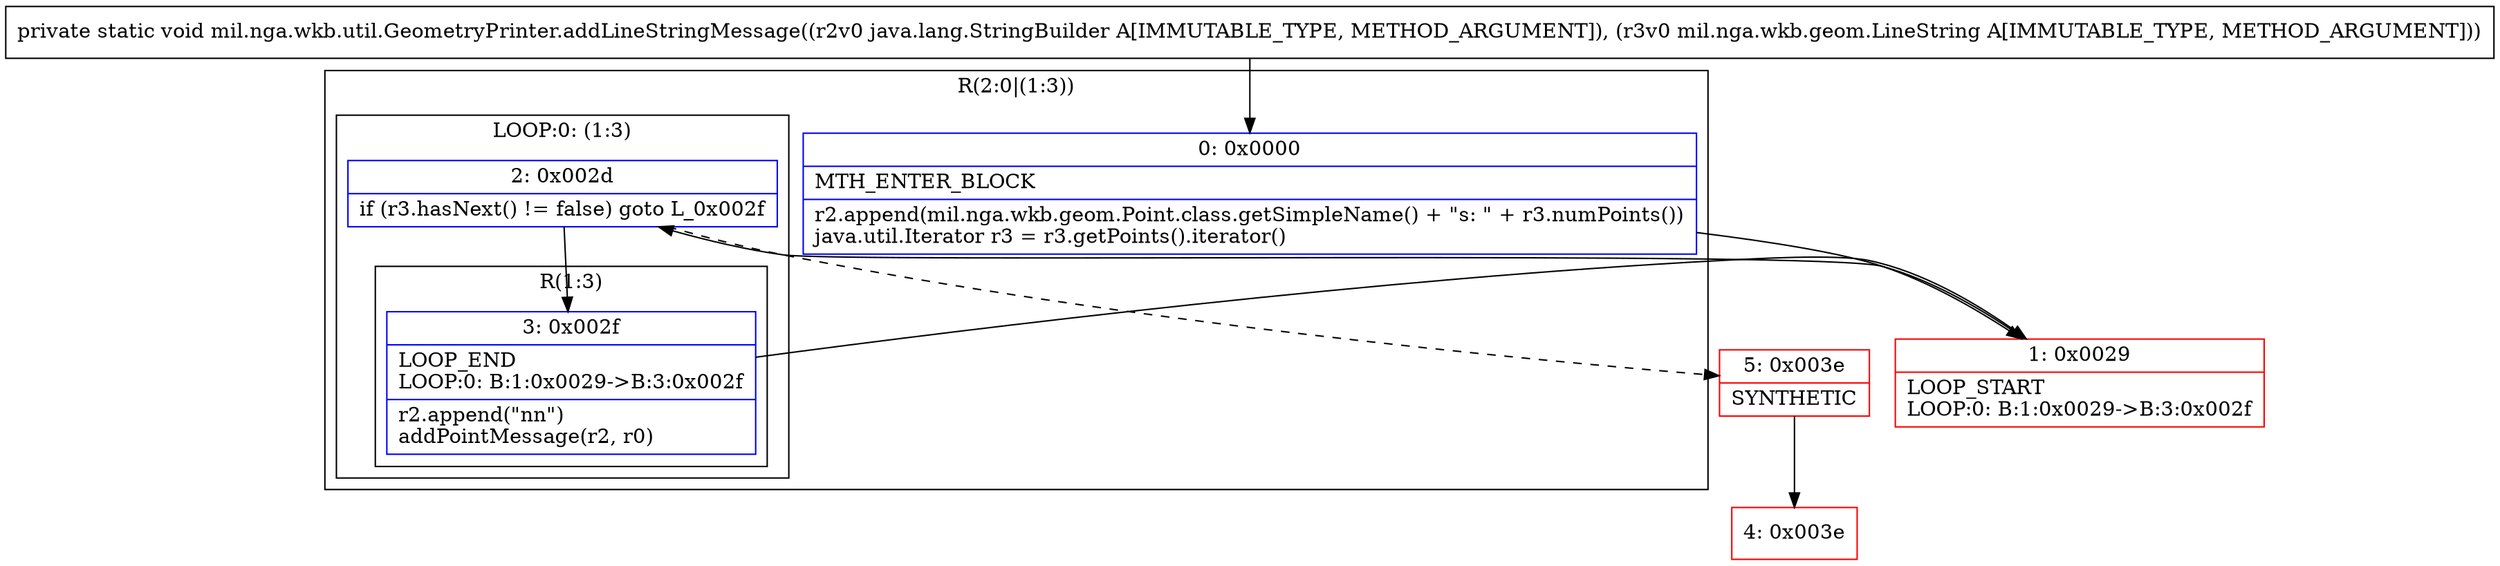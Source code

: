 digraph "CFG formil.nga.wkb.util.GeometryPrinter.addLineStringMessage(Ljava\/lang\/StringBuilder;Lmil\/nga\/wkb\/geom\/LineString;)V" {
subgraph cluster_Region_624833574 {
label = "R(2:0|(1:3))";
node [shape=record,color=blue];
Node_0 [shape=record,label="{0\:\ 0x0000|MTH_ENTER_BLOCK\l|r2.append(mil.nga.wkb.geom.Point.class.getSimpleName() + \"s: \" + r3.numPoints())\ljava.util.Iterator r3 = r3.getPoints().iterator()\l}"];
subgraph cluster_LoopRegion_113233385 {
label = "LOOP:0: (1:3)";
node [shape=record,color=blue];
Node_2 [shape=record,label="{2\:\ 0x002d|if (r3.hasNext() != false) goto L_0x002f\l}"];
subgraph cluster_Region_25707290 {
label = "R(1:3)";
node [shape=record,color=blue];
Node_3 [shape=record,label="{3\:\ 0x002f|LOOP_END\lLOOP:0: B:1:0x0029\-\>B:3:0x002f\l|r2.append(\"nn\")\laddPointMessage(r2, r0)\l}"];
}
}
}
Node_1 [shape=record,color=red,label="{1\:\ 0x0029|LOOP_START\lLOOP:0: B:1:0x0029\-\>B:3:0x002f\l}"];
Node_4 [shape=record,color=red,label="{4\:\ 0x003e}"];
Node_5 [shape=record,color=red,label="{5\:\ 0x003e|SYNTHETIC\l}"];
MethodNode[shape=record,label="{private static void mil.nga.wkb.util.GeometryPrinter.addLineStringMessage((r2v0 java.lang.StringBuilder A[IMMUTABLE_TYPE, METHOD_ARGUMENT]), (r3v0 mil.nga.wkb.geom.LineString A[IMMUTABLE_TYPE, METHOD_ARGUMENT])) }"];
MethodNode -> Node_0;
Node_0 -> Node_1;
Node_2 -> Node_3;
Node_2 -> Node_5[style=dashed];
Node_3 -> Node_1;
Node_1 -> Node_2;
Node_5 -> Node_4;
}

